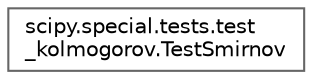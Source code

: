 digraph "Graphical Class Hierarchy"
{
 // LATEX_PDF_SIZE
  bgcolor="transparent";
  edge [fontname=Helvetica,fontsize=10,labelfontname=Helvetica,labelfontsize=10];
  node [fontname=Helvetica,fontsize=10,shape=box,height=0.2,width=0.4];
  rankdir="LR";
  Node0 [id="Node000000",label="scipy.special.tests.test\l_kolmogorov.TestSmirnov",height=0.2,width=0.4,color="grey40", fillcolor="white", style="filled",URL="$d7/d49/classscipy_1_1special_1_1tests_1_1test__kolmogorov_1_1TestSmirnov.html",tooltip=" "];
}
